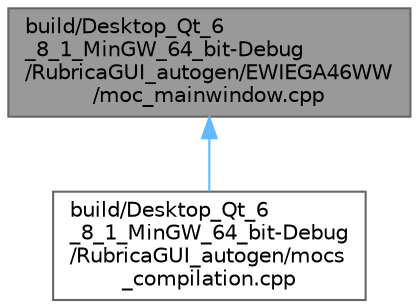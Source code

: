 digraph "build/Desktop_Qt_6_8_1_MinGW_64_bit-Debug/RubricaGUI_autogen/EWIEGA46WW/moc_mainwindow.cpp"
{
 // LATEX_PDF_SIZE
  bgcolor="transparent";
  edge [fontname=Helvetica,fontsize=10,labelfontname=Helvetica,labelfontsize=10];
  node [fontname=Helvetica,fontsize=10,shape=box,height=0.2,width=0.4];
  Node1 [id="Node000001",label="build/Desktop_Qt_6\l_8_1_MinGW_64_bit-Debug\l/RubricaGUI_autogen/EWIEGA46WW\l/moc_mainwindow.cpp",height=0.2,width=0.4,color="gray40", fillcolor="grey60", style="filled", fontcolor="black",tooltip=" "];
  Node1 -> Node2 [id="edge1_Node000001_Node000002",dir="back",color="steelblue1",style="solid",tooltip=" "];
  Node2 [id="Node000002",label="build/Desktop_Qt_6\l_8_1_MinGW_64_bit-Debug\l/RubricaGUI_autogen/mocs\l_compilation.cpp",height=0.2,width=0.4,color="grey40", fillcolor="white", style="filled",URL="$_desktop___qt__6__8__1___min_g_w__64__bit-_debug_2_rubrica_g_u_i__autogen_2mocs__compilation_8cpp.html",tooltip=" "];
}
